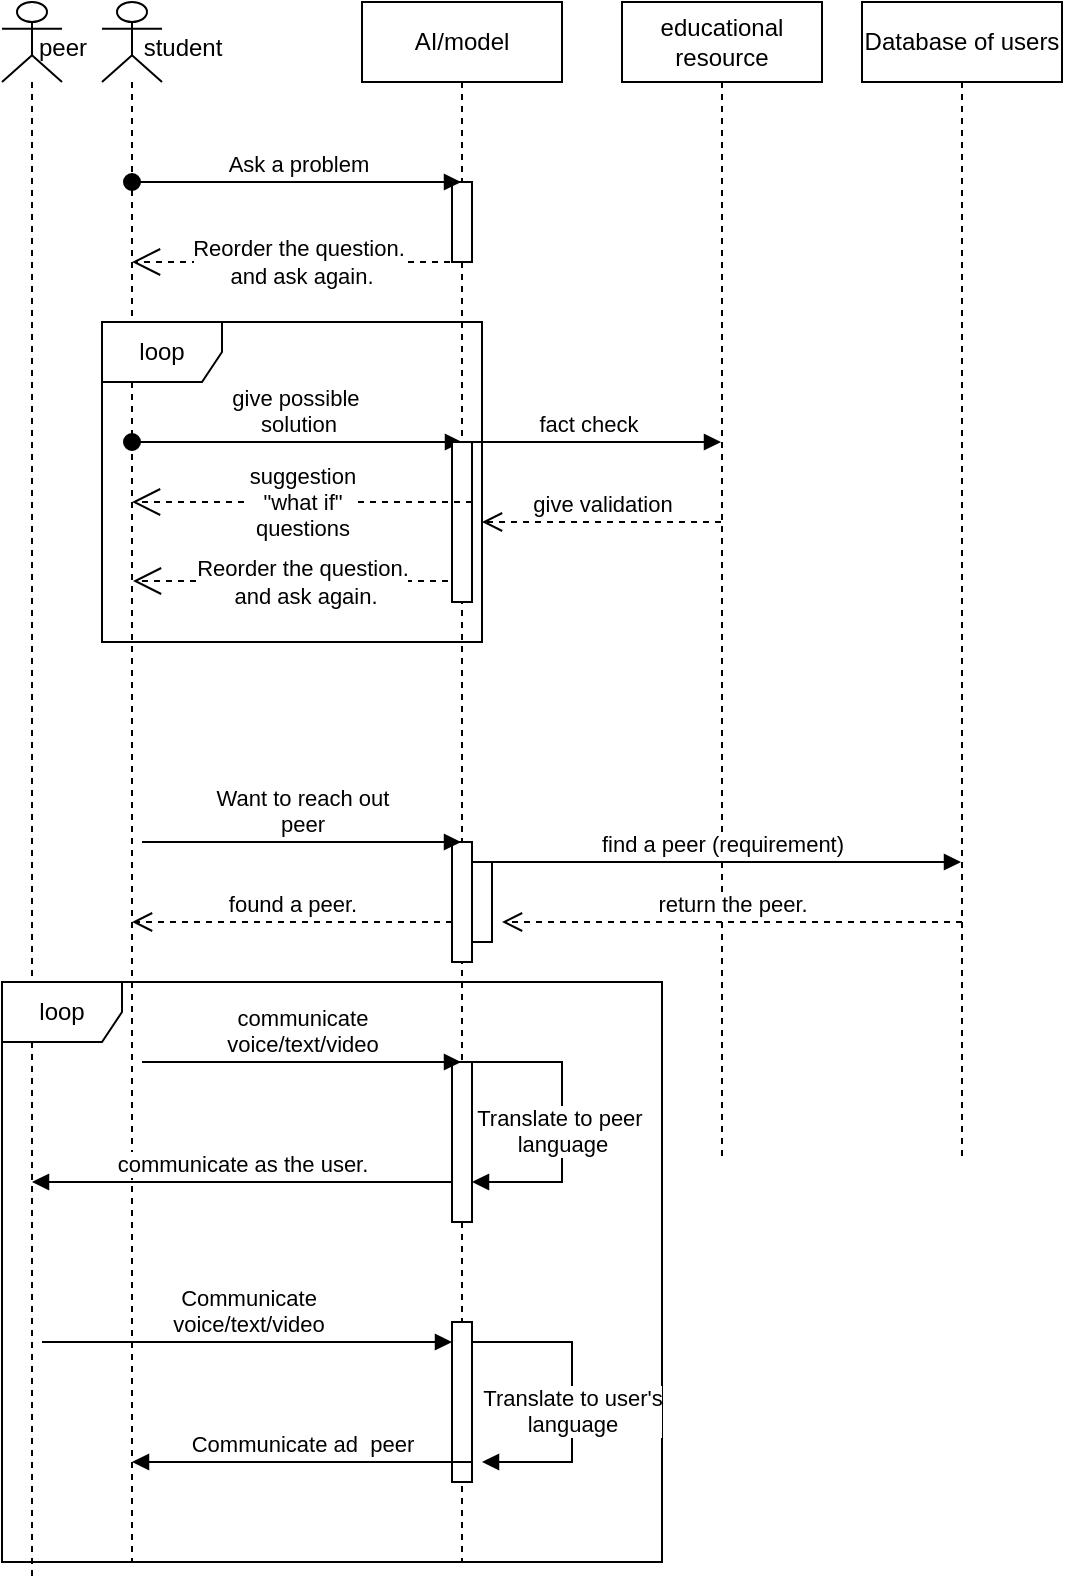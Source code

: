 <mxfile version="24.2.0" type="github">
  <diagram name="Page-1" id="13e1069c-82ec-6db2-03f1-153e76fe0fe0">
    <mxGraphModel dx="1051" dy="603" grid="1" gridSize="10" guides="1" tooltips="1" connect="1" arrows="1" fold="1" page="1" pageScale="1" pageWidth="1100" pageHeight="850" background="none" math="0" shadow="0">
      <root>
        <mxCell id="0" />
        <mxCell id="1" parent="0" />
        <mxCell id="canKTwCSgxvvIPsZ8-hY-15" value="educational resource" style="shape=umlLifeline;perimeter=lifelinePerimeter;whiteSpace=wrap;html=1;container=1;dropTarget=0;collapsible=0;recursiveResize=0;outlineConnect=0;portConstraint=eastwest;newEdgeStyle={&quot;curved&quot;:0,&quot;rounded&quot;:0};" vertex="1" parent="1">
          <mxGeometry x="340" y="70" width="100" height="580" as="geometry" />
        </mxCell>
        <mxCell id="canKTwCSgxvvIPsZ8-hY-16" value="AI/model" style="shape=umlLifeline;perimeter=lifelinePerimeter;whiteSpace=wrap;html=1;container=1;dropTarget=0;collapsible=0;recursiveResize=0;outlineConnect=0;portConstraint=eastwest;newEdgeStyle={&quot;curved&quot;:0,&quot;rounded&quot;:0};" vertex="1" parent="1">
          <mxGeometry x="210" y="70" width="100" height="780" as="geometry" />
        </mxCell>
        <mxCell id="canKTwCSgxvvIPsZ8-hY-42" value="" style="html=1;points=[[0,0,0,0,5],[0,1,0,0,-5],[1,0,0,0,5],[1,1,0,0,-5]];perimeter=orthogonalPerimeter;outlineConnect=0;targetShapes=umlLifeline;portConstraint=eastwest;newEdgeStyle={&quot;curved&quot;:0,&quot;rounded&quot;:0};" vertex="1" parent="canKTwCSgxvvIPsZ8-hY-16">
          <mxGeometry x="45" y="90" width="10" height="40" as="geometry" />
        </mxCell>
        <mxCell id="canKTwCSgxvvIPsZ8-hY-43" value="" style="html=1;points=[[0,0,0,0,5],[0,1,0,0,-5],[1,0,0,0,5],[1,1,0,0,-5]];perimeter=orthogonalPerimeter;outlineConnect=0;targetShapes=umlLifeline;portConstraint=eastwest;newEdgeStyle={&quot;curved&quot;:0,&quot;rounded&quot;:0};" vertex="1" parent="canKTwCSgxvvIPsZ8-hY-16">
          <mxGeometry x="45" y="420" width="10" height="60" as="geometry" />
        </mxCell>
        <mxCell id="canKTwCSgxvvIPsZ8-hY-44" value="" style="html=1;points=[[0,0,0,0,5],[0,1,0,0,-5],[1,0,0,0,5],[1,1,0,0,-5]];perimeter=orthogonalPerimeter;outlineConnect=0;targetShapes=umlLifeline;portConstraint=eastwest;newEdgeStyle={&quot;curved&quot;:0,&quot;rounded&quot;:0};" vertex="1" parent="canKTwCSgxvvIPsZ8-hY-16">
          <mxGeometry x="55" y="430" width="10" height="40" as="geometry" />
        </mxCell>
        <mxCell id="canKTwCSgxvvIPsZ8-hY-53" value="" style="html=1;points=[[0,0,0,0,5],[0,1,0,0,-5],[1,0,0,0,5],[1,1,0,0,-5]];perimeter=orthogonalPerimeter;outlineConnect=0;targetShapes=umlLifeline;portConstraint=eastwest;newEdgeStyle={&quot;curved&quot;:0,&quot;rounded&quot;:0};" vertex="1" parent="canKTwCSgxvvIPsZ8-hY-16">
          <mxGeometry x="45" y="530" width="10" height="80" as="geometry" />
        </mxCell>
        <mxCell id="canKTwCSgxvvIPsZ8-hY-63" value="" style="html=1;points=[[0,0,0,0,5],[0,1,0,0,-5],[1,0,0,0,5],[1,1,0,0,-5]];perimeter=orthogonalPerimeter;outlineConnect=0;targetShapes=umlLifeline;portConstraint=eastwest;newEdgeStyle={&quot;curved&quot;:0,&quot;rounded&quot;:0};" vertex="1" parent="canKTwCSgxvvIPsZ8-hY-16">
          <mxGeometry x="45" y="660" width="10" height="80" as="geometry" />
        </mxCell>
        <mxCell id="canKTwCSgxvvIPsZ8-hY-17" value="Ask a problem" style="html=1;verticalAlign=bottom;startArrow=oval;startFill=1;endArrow=block;startSize=8;curved=0;rounded=0;" edge="1" parent="1" source="canKTwCSgxvvIPsZ8-hY-19">
          <mxGeometry width="60" relative="1" as="geometry">
            <mxPoint x="100" y="160" as="sourcePoint" />
            <mxPoint x="259.5" y="160" as="targetPoint" />
          </mxGeometry>
        </mxCell>
        <mxCell id="canKTwCSgxvvIPsZ8-hY-18" value="Reorder the question.&lt;div&gt;&amp;nbsp;and ask again.&lt;/div&gt;" style="endArrow=open;endSize=12;dashed=1;html=1;rounded=0;" edge="1" parent="1" target="canKTwCSgxvvIPsZ8-hY-19">
          <mxGeometry width="160" relative="1" as="geometry">
            <mxPoint x="260" y="200" as="sourcePoint" />
            <mxPoint x="100" y="200" as="targetPoint" />
          </mxGeometry>
        </mxCell>
        <mxCell id="canKTwCSgxvvIPsZ8-hY-19" value="" style="shape=umlLifeline;perimeter=lifelinePerimeter;whiteSpace=wrap;html=1;container=1;dropTarget=0;collapsible=0;recursiveResize=0;outlineConnect=0;portConstraint=eastwest;newEdgeStyle={&quot;curved&quot;:0,&quot;rounded&quot;:0};participant=umlActor;" vertex="1" parent="1">
          <mxGeometry x="80" y="70" width="30" height="780" as="geometry" />
        </mxCell>
        <mxCell id="canKTwCSgxvvIPsZ8-hY-20" value="student" style="text;html=1;align=center;verticalAlign=middle;resizable=0;points=[];autosize=1;strokeColor=none;fillColor=none;" vertex="1" parent="1">
          <mxGeometry x="90" y="78" width="60" height="30" as="geometry" />
        </mxCell>
        <mxCell id="canKTwCSgxvvIPsZ8-hY-21" value="" style="shape=umlLifeline;perimeter=lifelinePerimeter;whiteSpace=wrap;html=1;container=1;dropTarget=0;collapsible=0;recursiveResize=0;outlineConnect=0;portConstraint=eastwest;newEdgeStyle={&quot;curved&quot;:0,&quot;rounded&quot;:0};participant=umlActor;" vertex="1" parent="1">
          <mxGeometry x="30" y="70" width="30" height="790" as="geometry" />
        </mxCell>
        <mxCell id="canKTwCSgxvvIPsZ8-hY-22" value="peer" style="text;html=1;align=center;verticalAlign=middle;resizable=0;points=[];autosize=1;strokeColor=none;fillColor=none;" vertex="1" parent="1">
          <mxGeometry x="35" y="78" width="50" height="30" as="geometry" />
        </mxCell>
        <mxCell id="canKTwCSgxvvIPsZ8-hY-24" value="give possible&amp;nbsp;&lt;div&gt;solution&lt;/div&gt;" style="html=1;verticalAlign=bottom;startArrow=oval;startFill=1;endArrow=block;startSize=8;curved=0;rounded=0;" edge="1" parent="1" source="canKTwCSgxvvIPsZ8-hY-19">
          <mxGeometry x="0.003" width="60" relative="1" as="geometry">
            <mxPoint x="100.0" y="290" as="sourcePoint" />
            <mxPoint x="260" y="290" as="targetPoint" />
            <mxPoint as="offset" />
          </mxGeometry>
        </mxCell>
        <mxCell id="canKTwCSgxvvIPsZ8-hY-25" value="Reorder the question.&lt;div&gt;&amp;nbsp;and ask again.&lt;/div&gt;" style="endArrow=open;endSize=12;dashed=1;html=1;rounded=0;entryX=0.333;entryY=0.448;entryDx=0;entryDy=0;entryPerimeter=0;" edge="1" parent="1">
          <mxGeometry width="160" relative="1" as="geometry">
            <mxPoint x="265" y="359.5" as="sourcePoint" />
            <mxPoint x="95.49" y="359.5" as="targetPoint" />
          </mxGeometry>
        </mxCell>
        <mxCell id="canKTwCSgxvvIPsZ8-hY-26" value="loop" style="shape=umlFrame;whiteSpace=wrap;html=1;pointerEvents=0;" vertex="1" parent="1">
          <mxGeometry x="80" y="230" width="190" height="160" as="geometry" />
        </mxCell>
        <mxCell id="canKTwCSgxvvIPsZ8-hY-31" value="" style="html=1;points=[[0,0,0,0,5],[0,1,0,0,-5],[1,0,0,0,5],[1,1,0,0,-5]];perimeter=orthogonalPerimeter;outlineConnect=0;targetShapes=umlLifeline;portConstraint=eastwest;newEdgeStyle={&quot;curved&quot;:0,&quot;rounded&quot;:0};" vertex="1" parent="1">
          <mxGeometry x="255" y="290" width="10" height="80" as="geometry" />
        </mxCell>
        <mxCell id="canKTwCSgxvvIPsZ8-hY-34" value="fact check" style="html=1;verticalAlign=bottom;endArrow=block;curved=0;rounded=0;" edge="1" parent="1" target="canKTwCSgxvvIPsZ8-hY-15">
          <mxGeometry width="80" relative="1" as="geometry">
            <mxPoint x="255" y="290" as="sourcePoint" />
            <mxPoint x="335" y="290" as="targetPoint" />
          </mxGeometry>
        </mxCell>
        <mxCell id="canKTwCSgxvvIPsZ8-hY-37" value="suggestion&lt;div&gt;&quot;what if&quot;&lt;/div&gt;&lt;div&gt;questions&lt;/div&gt;" style="endArrow=open;endSize=12;dashed=1;html=1;rounded=0;entryX=0.333;entryY=0.448;entryDx=0;entryDy=0;entryPerimeter=0;" edge="1" parent="1">
          <mxGeometry width="160" relative="1" as="geometry">
            <mxPoint x="265" y="320" as="sourcePoint" />
            <mxPoint x="95" y="320" as="targetPoint" />
          </mxGeometry>
        </mxCell>
        <mxCell id="canKTwCSgxvvIPsZ8-hY-39" value="give validation" style="html=1;verticalAlign=bottom;endArrow=open;dashed=1;endSize=8;curved=0;rounded=0;" edge="1" parent="1" source="canKTwCSgxvvIPsZ8-hY-15">
          <mxGeometry relative="1" as="geometry">
            <mxPoint x="350" y="330" as="sourcePoint" />
            <mxPoint x="270" y="330" as="targetPoint" />
          </mxGeometry>
        </mxCell>
        <mxCell id="canKTwCSgxvvIPsZ8-hY-40" value="Want to reach out&lt;div&gt;peer&lt;/div&gt;" style="html=1;verticalAlign=bottom;endArrow=block;curved=0;rounded=0;" edge="1" parent="1" target="canKTwCSgxvvIPsZ8-hY-16">
          <mxGeometry width="80" relative="1" as="geometry">
            <mxPoint x="100" y="490" as="sourcePoint" />
            <mxPoint x="230.5" y="490" as="targetPoint" />
          </mxGeometry>
        </mxCell>
        <mxCell id="canKTwCSgxvvIPsZ8-hY-48" value="Database of users" style="shape=umlLifeline;perimeter=lifelinePerimeter;whiteSpace=wrap;html=1;container=1;dropTarget=0;collapsible=0;recursiveResize=0;outlineConnect=0;portConstraint=eastwest;newEdgeStyle={&quot;curved&quot;:0,&quot;rounded&quot;:0};" vertex="1" parent="1">
          <mxGeometry x="460" y="70" width="100" height="580" as="geometry" />
        </mxCell>
        <mxCell id="canKTwCSgxvvIPsZ8-hY-49" value="find a peer (requirement)" style="html=1;verticalAlign=bottom;endArrow=block;curved=0;rounded=0;" edge="1" parent="1" target="canKTwCSgxvvIPsZ8-hY-48">
          <mxGeometry x="0.002" width="80" relative="1" as="geometry">
            <mxPoint x="270" y="500" as="sourcePoint" />
            <mxPoint x="350" y="500" as="targetPoint" />
            <mxPoint as="offset" />
          </mxGeometry>
        </mxCell>
        <mxCell id="canKTwCSgxvvIPsZ8-hY-50" value="return the peer." style="html=1;verticalAlign=bottom;endArrow=open;dashed=1;endSize=8;curved=0;rounded=0;" edge="1" parent="1">
          <mxGeometry relative="1" as="geometry">
            <mxPoint x="510" y="530" as="sourcePoint" />
            <mxPoint x="280" y="530" as="targetPoint" />
          </mxGeometry>
        </mxCell>
        <mxCell id="canKTwCSgxvvIPsZ8-hY-51" value="found a peer." style="html=1;verticalAlign=bottom;endArrow=open;dashed=1;endSize=8;curved=0;rounded=0;" edge="1" parent="1" target="canKTwCSgxvvIPsZ8-hY-19">
          <mxGeometry x="-0.003" relative="1" as="geometry">
            <mxPoint x="255" y="530" as="sourcePoint" />
            <mxPoint x="175" y="530" as="targetPoint" />
            <mxPoint as="offset" />
          </mxGeometry>
        </mxCell>
        <mxCell id="canKTwCSgxvvIPsZ8-hY-52" value="communicate&lt;div&gt;voice/text/video&lt;/div&gt;" style="html=1;verticalAlign=bottom;endArrow=block;curved=0;rounded=0;" edge="1" parent="1" target="canKTwCSgxvvIPsZ8-hY-16">
          <mxGeometry width="80" relative="1" as="geometry">
            <mxPoint x="100" y="600" as="sourcePoint" />
            <mxPoint x="170" y="600" as="targetPoint" />
          </mxGeometry>
        </mxCell>
        <mxCell id="canKTwCSgxvvIPsZ8-hY-54" value="Translate to peer&amp;nbsp;&lt;div&gt;language&lt;/div&gt;" style="html=1;verticalAlign=bottom;endArrow=block;rounded=0;edgeStyle=orthogonalEdgeStyle;" edge="1" parent="1" target="canKTwCSgxvvIPsZ8-hY-53">
          <mxGeometry x="0.29" width="80" relative="1" as="geometry">
            <mxPoint x="260" y="600" as="sourcePoint" />
            <mxPoint x="310" y="670" as="targetPoint" />
            <Array as="points">
              <mxPoint x="310" y="600" />
              <mxPoint x="310" y="660" />
            </Array>
            <mxPoint as="offset" />
          </mxGeometry>
        </mxCell>
        <mxCell id="canKTwCSgxvvIPsZ8-hY-58" value="communicate as the user." style="html=1;verticalAlign=bottom;endArrow=block;curved=0;rounded=0;" edge="1" parent="1" target="canKTwCSgxvvIPsZ8-hY-21">
          <mxGeometry width="80" relative="1" as="geometry">
            <mxPoint x="255" y="660" as="sourcePoint" />
            <mxPoint x="175" y="660" as="targetPoint" />
          </mxGeometry>
        </mxCell>
        <mxCell id="canKTwCSgxvvIPsZ8-hY-59" value="loop" style="shape=umlFrame;whiteSpace=wrap;html=1;pointerEvents=0;" vertex="1" parent="1">
          <mxGeometry x="30" y="560" width="330" height="290" as="geometry" />
        </mxCell>
        <mxCell id="canKTwCSgxvvIPsZ8-hY-64" value="Communicate&lt;div&gt;voice/text/video&lt;/div&gt;" style="html=1;verticalAlign=bottom;endArrow=block;curved=0;rounded=0;" edge="1" parent="1" target="canKTwCSgxvvIPsZ8-hY-63">
          <mxGeometry width="80" relative="1" as="geometry">
            <mxPoint x="50" y="740" as="sourcePoint" />
            <mxPoint x="130" y="740" as="targetPoint" />
          </mxGeometry>
        </mxCell>
        <mxCell id="canKTwCSgxvvIPsZ8-hY-66" value="Translate to user&#39;s&lt;div&gt;language&lt;/div&gt;" style="html=1;verticalAlign=bottom;endArrow=block;rounded=0;edgeStyle=orthogonalEdgeStyle;" edge="1" parent="1">
          <mxGeometry x="0.29" width="80" relative="1" as="geometry">
            <mxPoint x="265" y="740" as="sourcePoint" />
            <mxPoint x="270" y="800" as="targetPoint" />
            <Array as="points">
              <mxPoint x="315" y="740" />
              <mxPoint x="315" y="800" />
            </Array>
            <mxPoint as="offset" />
          </mxGeometry>
        </mxCell>
        <mxCell id="canKTwCSgxvvIPsZ8-hY-67" value="Communicate ad&amp;nbsp; peer" style="html=1;verticalAlign=bottom;endArrow=block;curved=0;rounded=0;" edge="1" parent="1" target="canKTwCSgxvvIPsZ8-hY-19">
          <mxGeometry width="80" relative="1" as="geometry">
            <mxPoint x="265" y="800" as="sourcePoint" />
            <mxPoint x="185" y="800" as="targetPoint" />
          </mxGeometry>
        </mxCell>
      </root>
    </mxGraphModel>
  </diagram>
</mxfile>
